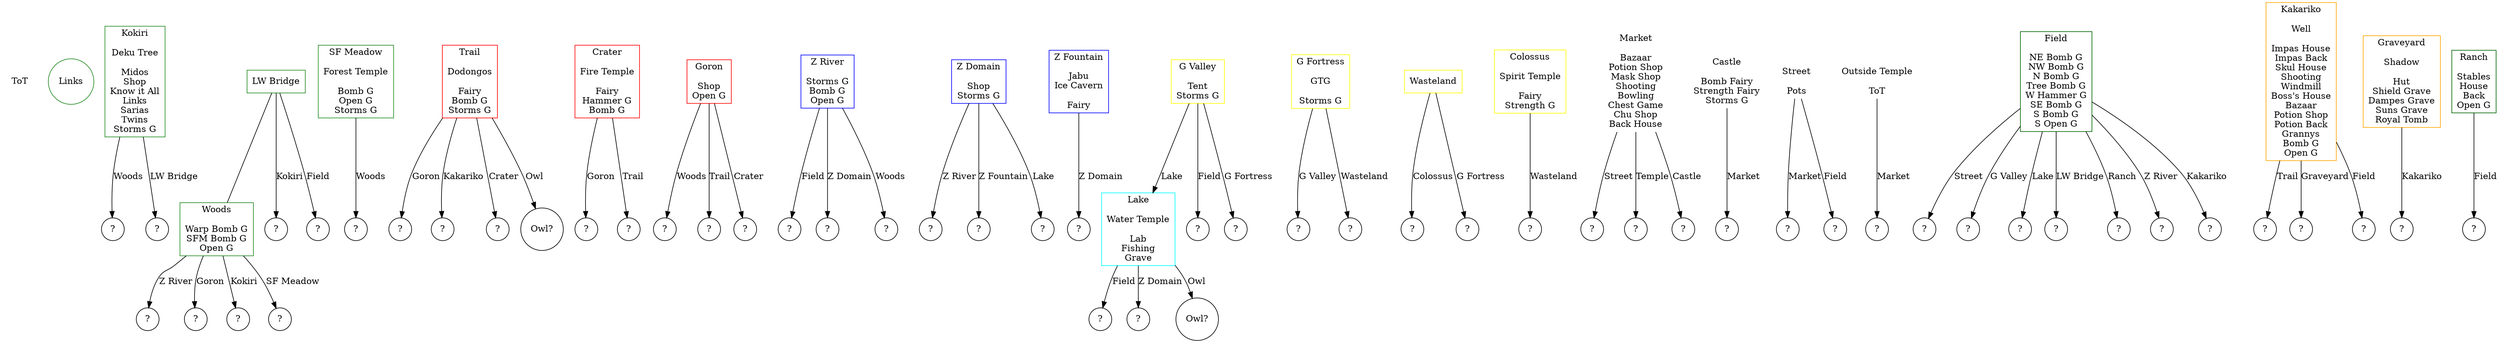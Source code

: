 digraph G {

ToT [ shape="circle", color = "white" ]
Links [ shape="circle", color = "forestgreen" ]

#-----------------------------------------------------
#Kokiri Forest

Kokiri[ shape="box", color="forestgreen", label="\Kokiri

Deku Tree

Midos
Shop
Know it All
Links
Sarias
Twins
Storms G
"]
    
#-----------------------------------------------------
#Lost Woods
Woods[shape="box", color="forestgreen", label="\Woods

Warp Bomb G
SFM Bomb G
Open G
"]

#-----------------------------------------------------
#Lost Woods Bridge
Bridge[shape="box", color="forestgreen", label="\LW Bridge
"]

#-----------------------------------------------------
#Sacred Forest Meadow
SFMeadow[shape="box", color="forestgreen", label="\SF Meadow

Forest Temple

Bomb G
Open G
Storms G
"]
    
#-----------------------------------------------------
#Death Mountain Trail
Trail[ shape="box", color="red", label="\Trail

Dodongos

Fairy
Bomb G
Storms G
"]

#-----------------------------------------------------
#Death Mountain Crater
Crater[ shape="box", color="red", label="\Crater

Fire Temple

Fairy
Hammer G
Bomb G
"]

#-----------------------------------------------------
#Goron City
Goron[ shape="box", color="red", label="\Goron

Shop
Open G
"]

#-----------------------------------------------------
#Zoras River
ZRiver[shape="box", color="blue", label="\Z River

Storms G
Bomb G
Open G
"]
    
#-----------------------------------------------------
#Zoras Domain
ZDomain[shape="box", color="blue", label="\Z Domain

Shop
Storms G
"]

#-----------------------------------------------------
#Zoras Fountain
ZFountain[shape="box", color="blue", label="\Z Fountain
    
Jabu
Ice Cavern

Fairy
"]

#-----------------------------------------------------
#Lake Hylia

Lake[shape="box", color="cyan", label="\Lake

Water Temple

Lab
Fishing
Grave
"]

#-----------------------------------------------------
#Gerudo Valley
GValley[shape="box", color="yellow", label="\G Valley

Tent
Storms G
"]
    
#-----------------------------------------------------
#Gerudo Fortress
GFortress[shape="box", color="yellow", label="\G Fortress

GTG

Storms G
"]
    
#-----------------------------------------------------
#Haunted Wasteland
Wasteland[shape="box", color="yellow", label="\Wasteland"]

#-----------------------------------------------------
#Desert Colossus
Colossus[shape="box", color="yellow", label="\Colossus

Spirit Temple

Fairy
Strength G
"]

#-----------------------------------------------------
#Hyrule Castle Market

Market[shape="box", color="white", label="\Market

Bazaar
Potion Shop
Mask Shop
Shooting
Bowling
Chest Game
Chu Shop
Back House
"]

#-----------------------------------------------------
#Hyrule Castle

Castle[shape="box",  color="white", label="\Castle

Bomb Fairy
Strength Fairy
Storms G
"]

#-----------------------------------------------------
#Drawbridge Street

Street[shape="box", color="white", label="\Street

Pots
"]

#-----------------------------------------------------
#Outside Temple of Time
OToT[shape="box", color="white", label="\Outside Temple

ToT
"]
    
#-----------------------------------------------------
#Hyrule Field
Field[ shape="box", color="darkgreen", label="Field
    
NE Bomb G
NW Bomb G
N Bomb G
Tree Bomb G
W Hammer G
SE Bomb G
S Bomb G
S Open G
"]

#-----------------------------------------------------
#Kakariko Village
Kakariko[ shape="box", color="orange", label="\Kakariko

Well

Impas House
Impas Back
Skul House
Shooting
Windmill
Boss's House
Bazaar
Potion Shop
Potion Back
Grannys
Bomb G
Open G
"]
    
#-----------------------------------------------------
#Graveyard
Graveyard[ shape="box", color="orange", label="\Graveyard

Shadow

Hut
Shield Grave
Dampes Grave
Suns Grave
Royal Tomb
"]

#-----------------------------------------------------
#Lon Lon Ranch

Ranch[shape="box", color="darkgreen", label="\Ranch

Stables
House
Back
Open G
"]

Kokiri -> WoodsFromKokiri [ label = "Woods" ]
Kokiri -> BridgeFromKokiri [ label = "LW Bridge" ]
Woods -> ZRiverFromWoods [ label = "Z River" ]
Woods -> GoronFromWoods [ label = "Goron" ]
Woods -> KokiriFromWoods [ label = "Kokiri" ]
Woods -> SFMeadowFromWoods [ label = "SF Meadow" ]
Bridge -> KokiriFromBridge [ label = "Kokiri" ]
Bridge -> FieldFromBridge [ label = "Field" ]
Bridge -> Woods [ label = "", arrowhead="none", arrowtail="none" ]
SFMeadow -> WoodsFromSFMeadow [ label = "Woods" ]
Trail -> GoronFromTrail [ label="Goron" ]
Trail -> KakarikoFromTrail [ label="Kakariko" ]
Trail -> CraterFromTrail [ label="Crater" ]
Trail -> TrailOwl [ label="Owl" ]
Crater -> GoronFromCrater  [ label="Goron" ]
Crater -> TrailFromCrater  [ label="Trail" ]
Goron -> WoodsFromGoron [ label="Woods"]
Goron -> TrailFromGoron [ label="Trail"]
Goron -> CraterFromGoron [ label="Crater"]
ZRiver -> FieldFromZRiver [ label = "Field" ]
ZRiver -> ZDomainFromZRiver [ label = "Z Domain" ]
ZRiver -> WoodsFromZRiver [ label = "Woods" ]
ZDomain -> ZRiverFromZDomain [ label = "Z River" ]
ZDomain -> ZFountainFromZDomain [ label = "Z Fountain" ]
ZDomain -> LakeFromZDomain [ label = "Lake"]
ZFountain -> ZDomainFromZFountain [ label = "Z Domain" ]
Lake -> FieldFromLake [ label="Field"]
Lake -> ZDomainFromLake [ label="Z Domain"]
Lake -> LakeOwl [ label="Owl" ]
GValley -> FieldFromGValley [ label="Field"]
GValley -> GFortressFromGValley [ label="G Fortress"]
GValley -> Lake [ label="Lake"]
GFortress -> GValleyFromGFortress [ label="G Valley"]
GFortress -> WastelandFromGFortress [ label="Wasteland"]
Wasteland -> ColossusFromWasteland [ label="Colossus"]
Wasteland -> GFortressFromWasteland [ label="G Fortress"]
Colossus -> WastelandFromColossus [ label="Wasteland"]
Market -> StreetFromMarket [ label="Street"]
Market -> OToTFromMarket [ label="Temple"]
Market -> CastleFromMarket [ label="Castle"]
Castle -> MarketFromCastle [ label="Market"]
Street -> MarketFromStreet [ label="Market" ]
Street -> FieldFromStreet [ label="Field" ]
OToT -> MarketFromOToT [ label="Market"]
Field -> StreetFromField [label="Street"]
Field -> GValleyFromField [label="G Valley"]
Field -> LakeFromField [label="Lake"]
Field -> BridgeFromField [label="LW Bridge"]
Field -> RanchFromField [label="Ranch"]
Field -> ZRiverFromField [label="Z River"]
Field -> KakarikoFromField [label="Kakariko"]
Kakariko -> TrailFromKakariko [ label="Trail"]
Kakariko -> GraveyardFromKakariko [ label="Graveyard" ]
Kakariko -> FieldFromKakariko [ label="Field" ]
Graveyard -> KakarikoFromGraveyard [ label="Kakariko" ]
Ranch -> FieldFromRanch [ label="Field"]

TrailFromKakariko [ shape="circle", label="?" ]
GraveyardFromKakariko [ shape="circle", label="?" ]
FieldFromKakariko [ shape="circle", label="?" ]
KakarikoFromGraveyard [ shape="circle", label="?" ]
WoodsFromKokiri [ shape="circle", label="?" ]
BridgeFromKokiri [ shape="circle", label="?" ]
KokiriFromBridge [ shape="circle", label="?" ]
FieldFromBridge [ shape="circle", label="?" ]
ZRiverFromWoods [ shape="circle", label="?" ]
GoronFromWoods [ shape="circle", label="?" ]
KokiriFromWoods [ shape="circle", label="?" ]
SFMeadowFromWoods [ shape="circle", label="?" ]
WoodsFromSFMeadow [ shape="circle", label="?" ]
FieldFromZRiver [ shape="circle", label="?" ]
ZDomainFromZRiver [ shape="circle", label="?" ]
WoodsFromZRiver [ shape="circle", label="?" ]
ZRiverFromZDomain [ shape="circle", label="?" ]
ZFountainFromZDomain [ shape="circle", label="?" ]
LakeFromZDomain [ shape="circle", label="?" ]
ZDomainFromZFountain [ shape="circle", label="?" ]
GoronFromTrail [ shape="circle", label="?" ]
KakarikoFromTrail [ shape="circle", label="?" ]
CraterFromTrail [ shape="circle", label="?" ]
GoronFromCrater [ shape="circle", label="?" ]
TrailFromCrater [ shape="circle", label="?" ]
WoodsFromGoron [ shape="circle", label="?" ]
TrailFromGoron [ shape="circle", label="?" ]
CraterFromGoron [ shape="circle", label="?" ]
FieldFromGValley [ shape="circle", label="?" ]
GFortressFromGValley [ shape="circle", label="?" ]
GValleyFromGFortress [ shape="circle", label="?" ]
WastelandFromGFortress [ shape="circle", label="?" ]
ColossusFromWasteland [ shape="circle", label="?" ]
GFortressFromWasteland [ shape="circle", label="?" ]
WastelandFromColossus [ shape="circle", label="?" ]
FieldFromLake [ shape="circle", label="?" ]
ZDomainFromLake [ shape="circle", label="?" ]
StreetFromMarket [ shape="circle", label="?" ]
OToTFromMarket [ shape="circle", label="?" ]
CastleFromMarket [ shape="circle", label="?" ]
MarketFromCastle [ shape="circle", label="?" ]
MarketFromStreet [ shape="circle", label="?" ]
FieldFromStreet [ shape="circle", label="?" ]
MarketFromOToT [ shape="circle", label="?" ]
FieldFromRanch [ shape="circle", label="?" ]
StreetFromField [ shape="circle", label="?" ]
GValleyFromField [ shape="circle", label="?" ]
LakeFromField [ shape="circle", label="?" ]
BridgeFromField [ shape="circle", label="?" ]
RanchFromField [ shape="circle", label="?" ]
ZRiverFromField [ shape="circle", label="?" ]
KakarikoFromField [ shape="circle", label="?" ]

LakeOwl [ shape="circle", label="Owl?" ]
TrailOwl [ shape="circle", label="Owl?" ]
}

